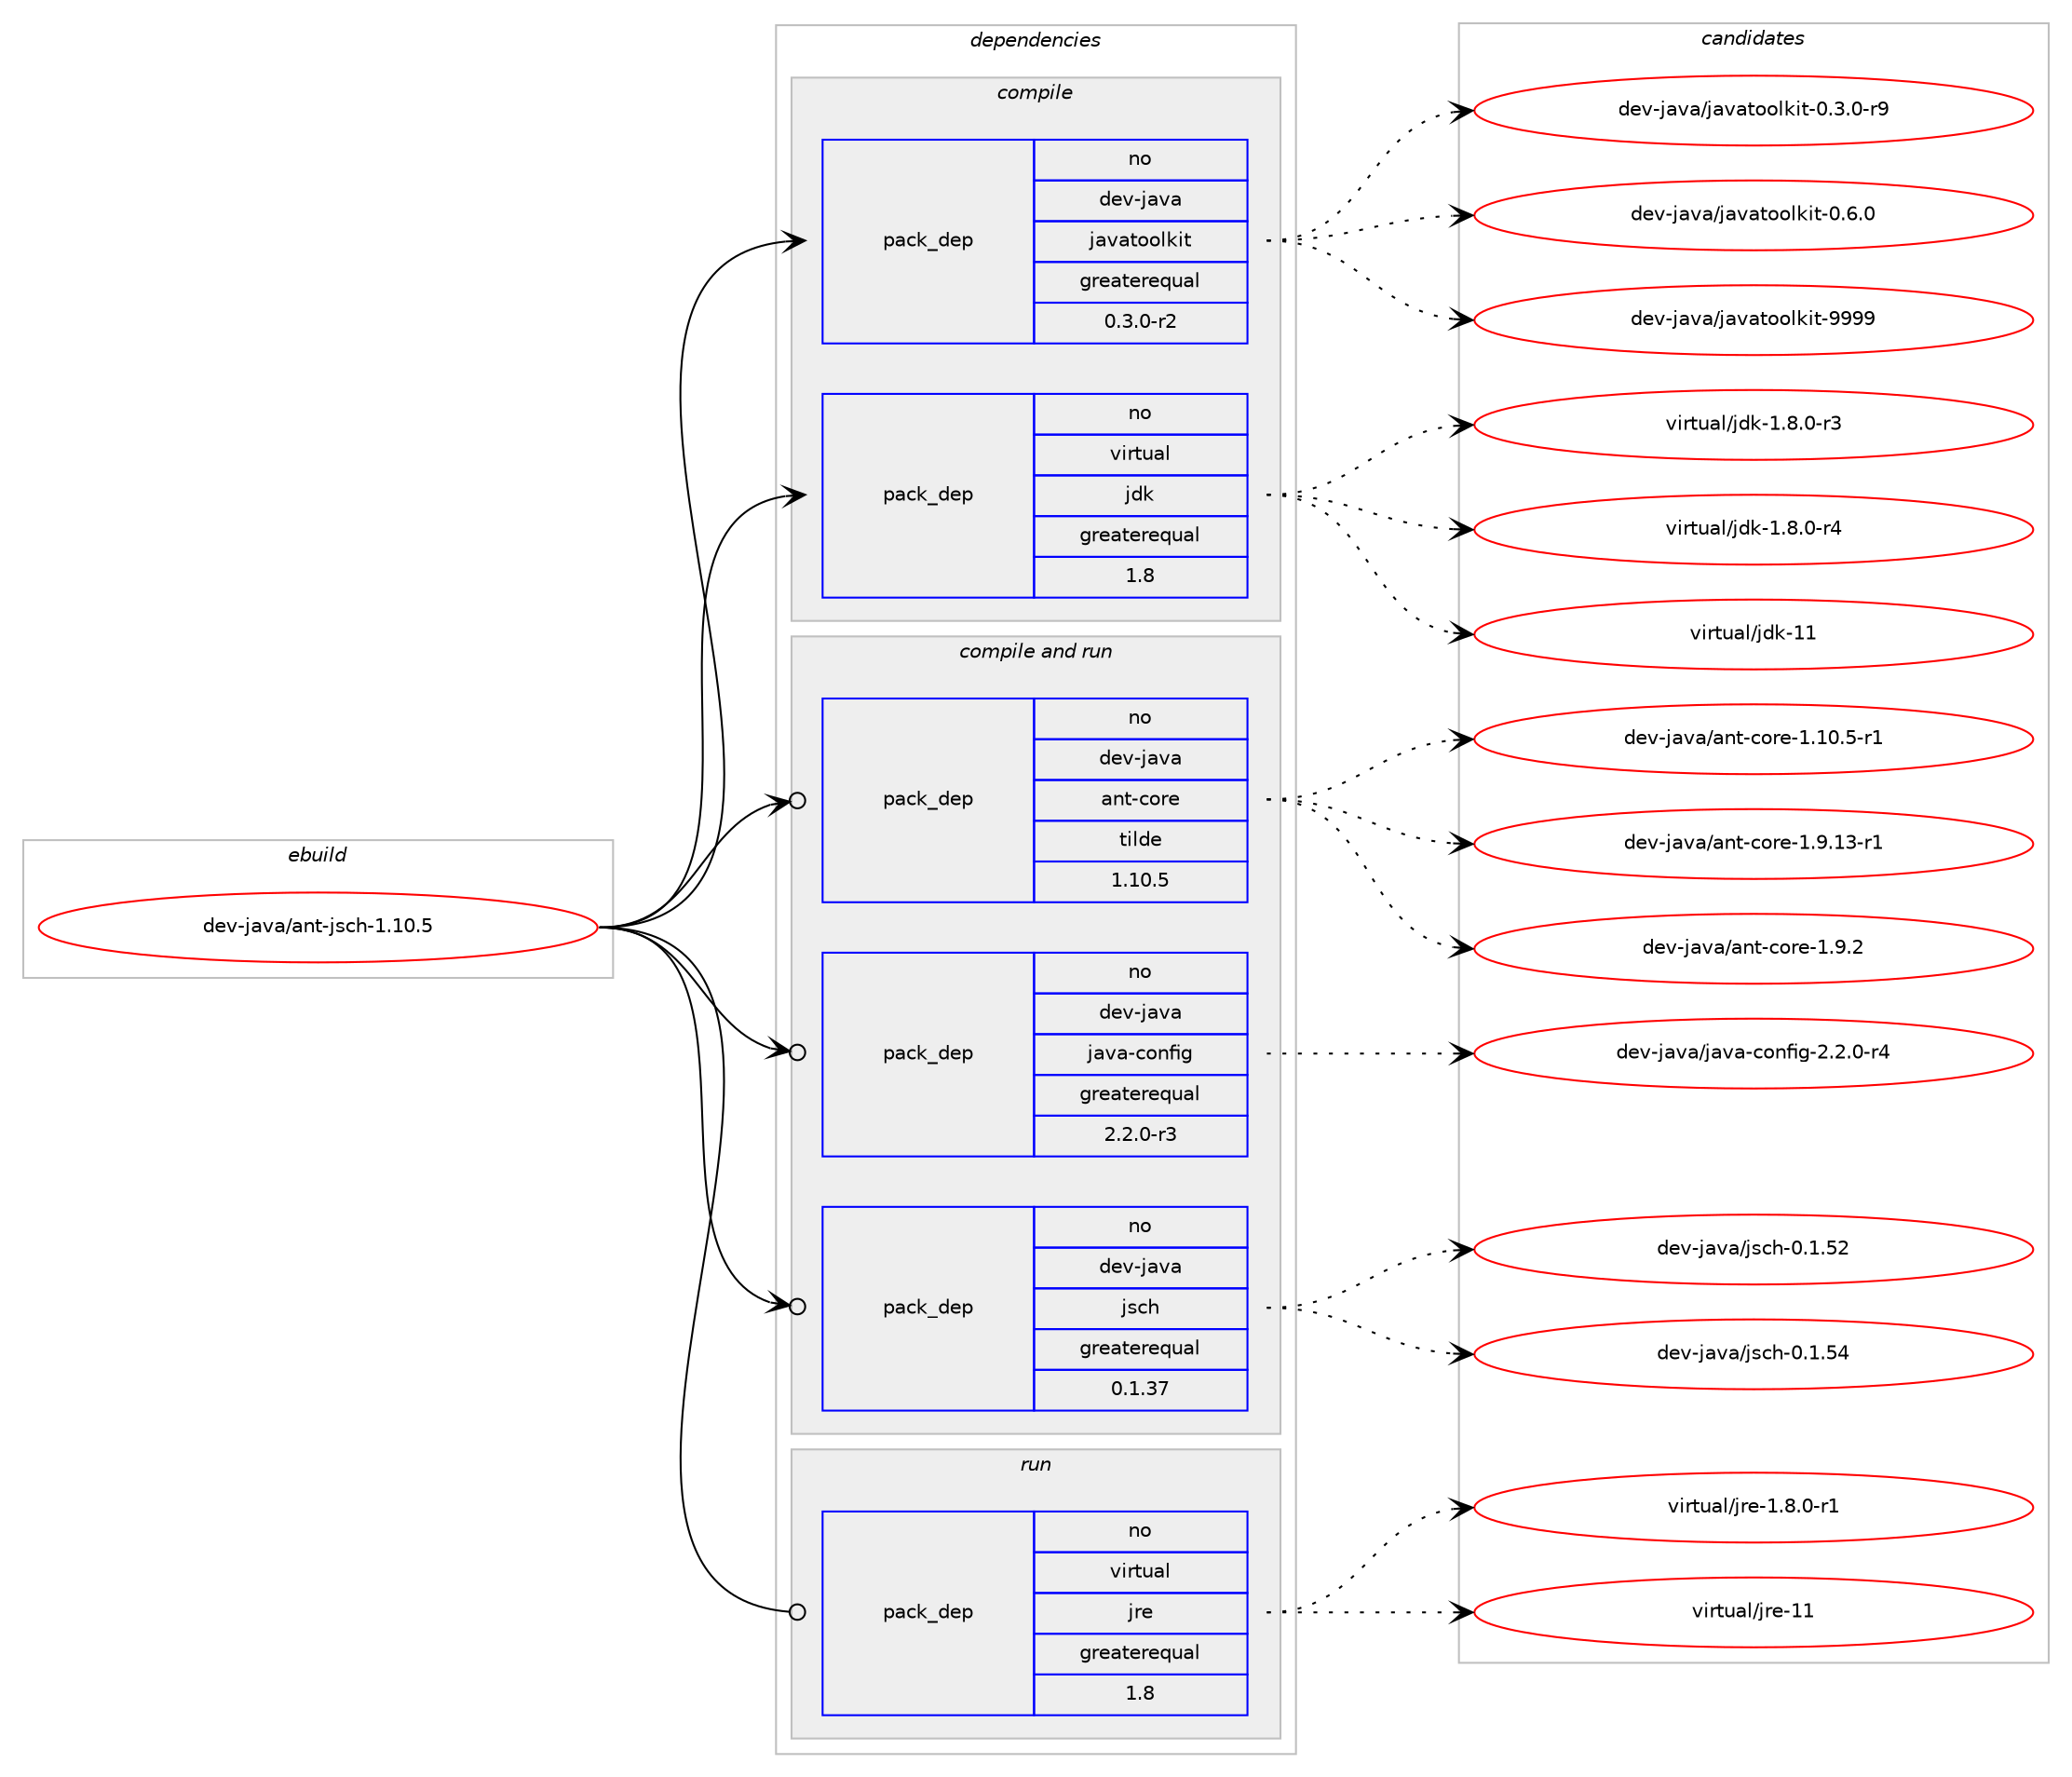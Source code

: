 digraph prolog {

# *************
# Graph options
# *************

newrank=true;
concentrate=true;
compound=true;
graph [rankdir=LR,fontname=Helvetica,fontsize=10,ranksep=1.5];#, ranksep=2.5, nodesep=0.2];
edge  [arrowhead=vee];
node  [fontname=Helvetica,fontsize=10];

# **********
# The ebuild
# **********

subgraph cluster_leftcol {
color=gray;
rank=same;
label=<<i>ebuild</i>>;
id [label="dev-java/ant-jsch-1.10.5", color=red, width=4, href="../dev-java/ant-jsch-1.10.5.svg"];
}

# ****************
# The dependencies
# ****************

subgraph cluster_midcol {
color=gray;
label=<<i>dependencies</i>>;
subgraph cluster_compile {
fillcolor="#eeeeee";
style=filled;
label=<<i>compile</i>>;
subgraph pack966102 {
dependency1350941 [label=<<TABLE BORDER="0" CELLBORDER="1" CELLSPACING="0" CELLPADDING="4" WIDTH="220"><TR><TD ROWSPAN="6" CELLPADDING="30">pack_dep</TD></TR><TR><TD WIDTH="110">no</TD></TR><TR><TD>dev-java</TD></TR><TR><TD>javatoolkit</TD></TR><TR><TD>greaterequal</TD></TR><TR><TD>0.3.0-r2</TD></TR></TABLE>>, shape=none, color=blue];
}
id:e -> dependency1350941:w [weight=20,style="solid",arrowhead="vee"];
subgraph pack966103 {
dependency1350942 [label=<<TABLE BORDER="0" CELLBORDER="1" CELLSPACING="0" CELLPADDING="4" WIDTH="220"><TR><TD ROWSPAN="6" CELLPADDING="30">pack_dep</TD></TR><TR><TD WIDTH="110">no</TD></TR><TR><TD>virtual</TD></TR><TR><TD>jdk</TD></TR><TR><TD>greaterequal</TD></TR><TR><TD>1.8</TD></TR></TABLE>>, shape=none, color=blue];
}
id:e -> dependency1350942:w [weight=20,style="solid",arrowhead="vee"];
}
subgraph cluster_compileandrun {
fillcolor="#eeeeee";
style=filled;
label=<<i>compile and run</i>>;
subgraph pack966104 {
dependency1350943 [label=<<TABLE BORDER="0" CELLBORDER="1" CELLSPACING="0" CELLPADDING="4" WIDTH="220"><TR><TD ROWSPAN="6" CELLPADDING="30">pack_dep</TD></TR><TR><TD WIDTH="110">no</TD></TR><TR><TD>dev-java</TD></TR><TR><TD>ant-core</TD></TR><TR><TD>tilde</TD></TR><TR><TD>1.10.5</TD></TR></TABLE>>, shape=none, color=blue];
}
id:e -> dependency1350943:w [weight=20,style="solid",arrowhead="odotvee"];
subgraph pack966105 {
dependency1350944 [label=<<TABLE BORDER="0" CELLBORDER="1" CELLSPACING="0" CELLPADDING="4" WIDTH="220"><TR><TD ROWSPAN="6" CELLPADDING="30">pack_dep</TD></TR><TR><TD WIDTH="110">no</TD></TR><TR><TD>dev-java</TD></TR><TR><TD>java-config</TD></TR><TR><TD>greaterequal</TD></TR><TR><TD>2.2.0-r3</TD></TR></TABLE>>, shape=none, color=blue];
}
id:e -> dependency1350944:w [weight=20,style="solid",arrowhead="odotvee"];
subgraph pack966106 {
dependency1350945 [label=<<TABLE BORDER="0" CELLBORDER="1" CELLSPACING="0" CELLPADDING="4" WIDTH="220"><TR><TD ROWSPAN="6" CELLPADDING="30">pack_dep</TD></TR><TR><TD WIDTH="110">no</TD></TR><TR><TD>dev-java</TD></TR><TR><TD>jsch</TD></TR><TR><TD>greaterequal</TD></TR><TR><TD>0.1.37</TD></TR></TABLE>>, shape=none, color=blue];
}
id:e -> dependency1350945:w [weight=20,style="solid",arrowhead="odotvee"];
}
subgraph cluster_run {
fillcolor="#eeeeee";
style=filled;
label=<<i>run</i>>;
subgraph pack966107 {
dependency1350946 [label=<<TABLE BORDER="0" CELLBORDER="1" CELLSPACING="0" CELLPADDING="4" WIDTH="220"><TR><TD ROWSPAN="6" CELLPADDING="30">pack_dep</TD></TR><TR><TD WIDTH="110">no</TD></TR><TR><TD>virtual</TD></TR><TR><TD>jre</TD></TR><TR><TD>greaterequal</TD></TR><TR><TD>1.8</TD></TR></TABLE>>, shape=none, color=blue];
}
id:e -> dependency1350946:w [weight=20,style="solid",arrowhead="odot"];
}
}

# **************
# The candidates
# **************

subgraph cluster_choices {
rank=same;
color=gray;
label=<<i>candidates</i>>;

subgraph choice966102 {
color=black;
nodesep=1;
choice1001011184510697118974710697118971161111111081071051164548465146484511457 [label="dev-java/javatoolkit-0.3.0-r9", color=red, width=4,href="../dev-java/javatoolkit-0.3.0-r9.svg"];
choice100101118451069711897471069711897116111111108107105116454846544648 [label="dev-java/javatoolkit-0.6.0", color=red, width=4,href="../dev-java/javatoolkit-0.6.0.svg"];
choice1001011184510697118974710697118971161111111081071051164557575757 [label="dev-java/javatoolkit-9999", color=red, width=4,href="../dev-java/javatoolkit-9999.svg"];
dependency1350941:e -> choice1001011184510697118974710697118971161111111081071051164548465146484511457:w [style=dotted,weight="100"];
dependency1350941:e -> choice100101118451069711897471069711897116111111108107105116454846544648:w [style=dotted,weight="100"];
dependency1350941:e -> choice1001011184510697118974710697118971161111111081071051164557575757:w [style=dotted,weight="100"];
}
subgraph choice966103 {
color=black;
nodesep=1;
choice11810511411611797108471061001074549465646484511451 [label="virtual/jdk-1.8.0-r3", color=red, width=4,href="../virtual/jdk-1.8.0-r3.svg"];
choice11810511411611797108471061001074549465646484511452 [label="virtual/jdk-1.8.0-r4", color=red, width=4,href="../virtual/jdk-1.8.0-r4.svg"];
choice1181051141161179710847106100107454949 [label="virtual/jdk-11", color=red, width=4,href="../virtual/jdk-11.svg"];
dependency1350942:e -> choice11810511411611797108471061001074549465646484511451:w [style=dotted,weight="100"];
dependency1350942:e -> choice11810511411611797108471061001074549465646484511452:w [style=dotted,weight="100"];
dependency1350942:e -> choice1181051141161179710847106100107454949:w [style=dotted,weight="100"];
}
subgraph choice966104 {
color=black;
nodesep=1;
choice10010111845106971189747971101164599111114101454946494846534511449 [label="dev-java/ant-core-1.10.5-r1", color=red, width=4,href="../dev-java/ant-core-1.10.5-r1.svg"];
choice10010111845106971189747971101164599111114101454946574649514511449 [label="dev-java/ant-core-1.9.13-r1", color=red, width=4,href="../dev-java/ant-core-1.9.13-r1.svg"];
choice10010111845106971189747971101164599111114101454946574650 [label="dev-java/ant-core-1.9.2", color=red, width=4,href="../dev-java/ant-core-1.9.2.svg"];
dependency1350943:e -> choice10010111845106971189747971101164599111114101454946494846534511449:w [style=dotted,weight="100"];
dependency1350943:e -> choice10010111845106971189747971101164599111114101454946574649514511449:w [style=dotted,weight="100"];
dependency1350943:e -> choice10010111845106971189747971101164599111114101454946574650:w [style=dotted,weight="100"];
}
subgraph choice966105 {
color=black;
nodesep=1;
choice10010111845106971189747106971189745991111101021051034550465046484511452 [label="dev-java/java-config-2.2.0-r4", color=red, width=4,href="../dev-java/java-config-2.2.0-r4.svg"];
dependency1350944:e -> choice10010111845106971189747106971189745991111101021051034550465046484511452:w [style=dotted,weight="100"];
}
subgraph choice966106 {
color=black;
nodesep=1;
choice100101118451069711897471061159910445484649465350 [label="dev-java/jsch-0.1.52", color=red, width=4,href="../dev-java/jsch-0.1.52.svg"];
choice100101118451069711897471061159910445484649465352 [label="dev-java/jsch-0.1.54", color=red, width=4,href="../dev-java/jsch-0.1.54.svg"];
dependency1350945:e -> choice100101118451069711897471061159910445484649465350:w [style=dotted,weight="100"];
dependency1350945:e -> choice100101118451069711897471061159910445484649465352:w [style=dotted,weight="100"];
}
subgraph choice966107 {
color=black;
nodesep=1;
choice11810511411611797108471061141014549465646484511449 [label="virtual/jre-1.8.0-r1", color=red, width=4,href="../virtual/jre-1.8.0-r1.svg"];
choice1181051141161179710847106114101454949 [label="virtual/jre-11", color=red, width=4,href="../virtual/jre-11.svg"];
dependency1350946:e -> choice11810511411611797108471061141014549465646484511449:w [style=dotted,weight="100"];
dependency1350946:e -> choice1181051141161179710847106114101454949:w [style=dotted,weight="100"];
}
}

}
